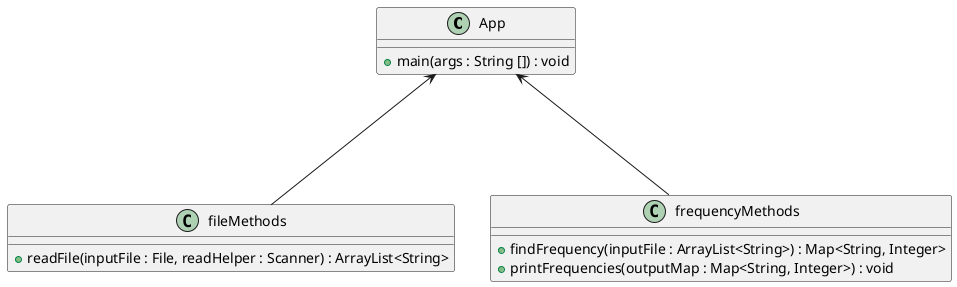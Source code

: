 @startuml
'https://plantuml.com/class-diagram

class App
class fileMethods
class frequencyMethods

App <--- fileMethods
App <--- frequencyMethods

class App{
+main(args : String []) : void
}

class fileMethods{
+readFile(inputFile : File, readHelper : Scanner) : ArrayList<String>
}

class frequencyMethods{
+findFrequency(inputFile : ArrayList<String>) : Map<String, Integer>
+printFrequencies(outputMap : Map<String, Integer>) : void
}

@enduml